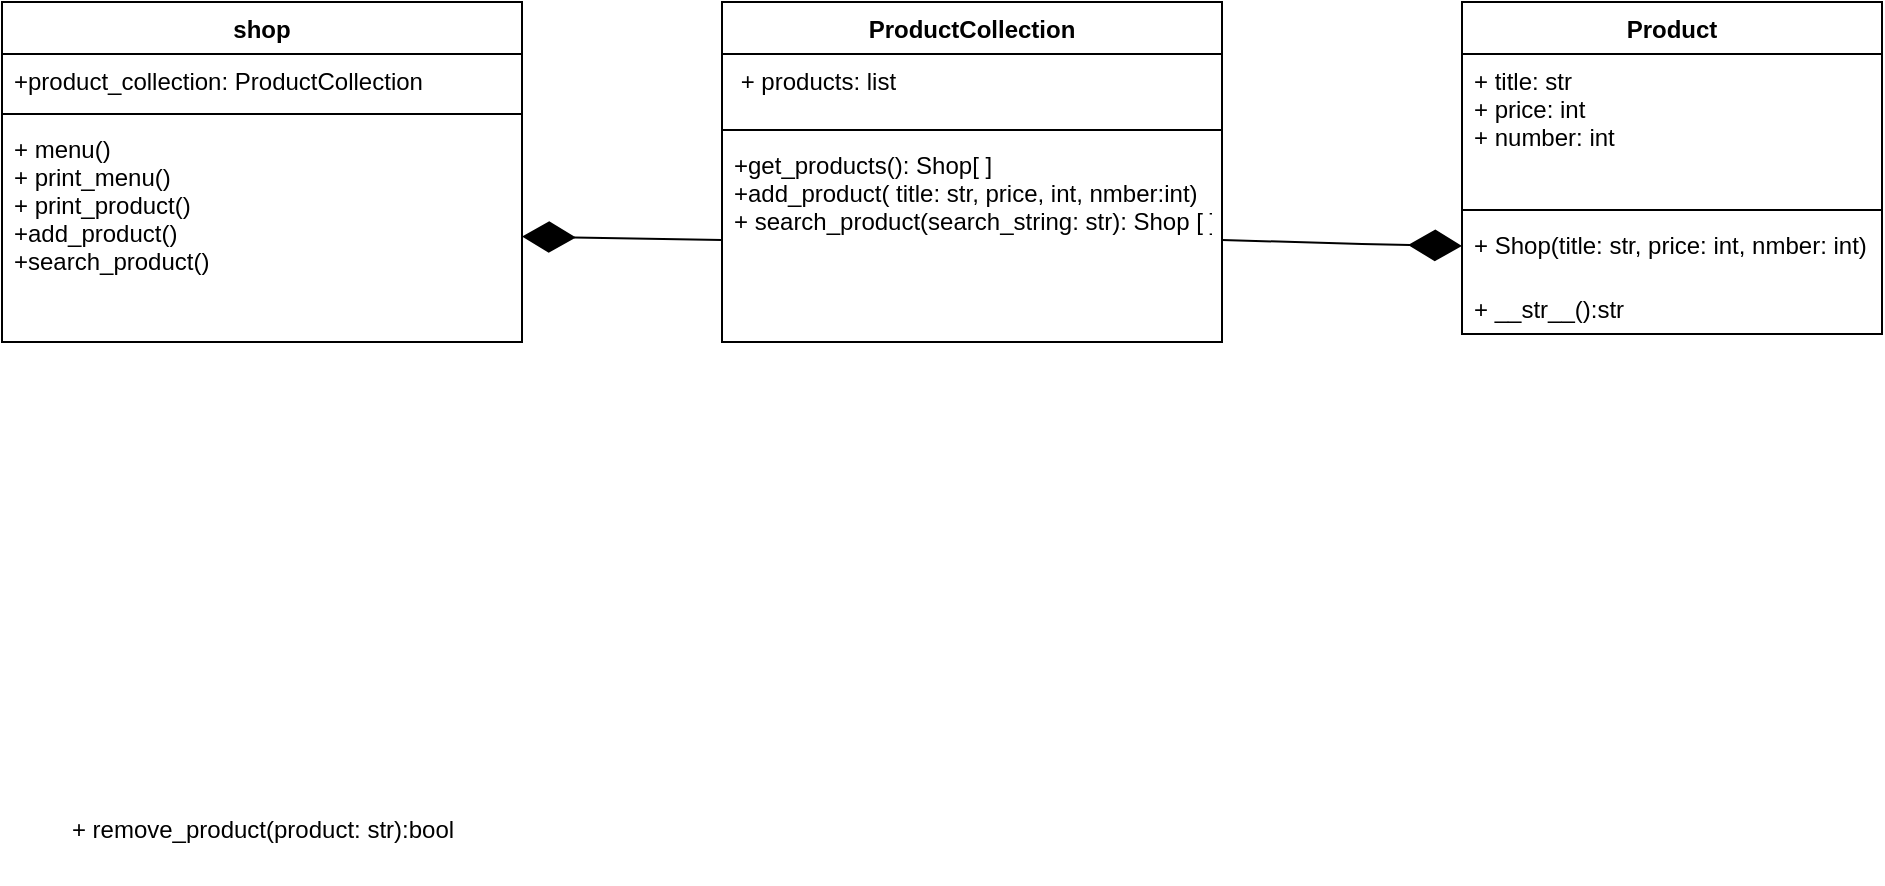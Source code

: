 <mxfile version="20.3.0" type="github">
  <diagram id="C5RBs43oDa-KdzZeNtuy" name="Page-1">
    <mxGraphModel dx="1127" dy="521" grid="1" gridSize="10" guides="1" tooltips="1" connect="1" arrows="1" fold="1" page="1" pageScale="1" pageWidth="827" pageHeight="1169" math="0" shadow="0">
      <root>
        <mxCell id="WIyWlLk6GJQsqaUBKTNV-0" />
        <mxCell id="WIyWlLk6GJQsqaUBKTNV-1" parent="WIyWlLk6GJQsqaUBKTNV-0" />
        <mxCell id="QsJuLYeFL6zW0loDVoHP-0" value="Product" style="swimlane;fontStyle=1;align=center;verticalAlign=top;childLayout=stackLayout;horizontal=1;startSize=26;horizontalStack=0;resizeParent=1;resizeParentMax=0;resizeLast=0;collapsible=1;marginBottom=0;" parent="WIyWlLk6GJQsqaUBKTNV-1" vertex="1">
          <mxGeometry x="800" y="209" width="210" height="166" as="geometry" />
        </mxCell>
        <mxCell id="QsJuLYeFL6zW0loDVoHP-1" value="+ title: str&#xa;+ price: int&#xa;+ number: int" style="text;strokeColor=none;fillColor=none;align=left;verticalAlign=top;spacingLeft=4;spacingRight=4;overflow=hidden;rotatable=0;points=[[0,0.5],[1,0.5]];portConstraint=eastwest;" parent="QsJuLYeFL6zW0loDVoHP-0" vertex="1">
          <mxGeometry y="26" width="210" height="74" as="geometry" />
        </mxCell>
        <mxCell id="QsJuLYeFL6zW0loDVoHP-2" value="" style="line;strokeWidth=1;fillColor=none;align=left;verticalAlign=middle;spacingTop=-1;spacingLeft=3;spacingRight=3;rotatable=0;labelPosition=right;points=[];portConstraint=eastwest;strokeColor=inherit;" parent="QsJuLYeFL6zW0loDVoHP-0" vertex="1">
          <mxGeometry y="100" width="210" height="8" as="geometry" />
        </mxCell>
        <mxCell id="QsJuLYeFL6zW0loDVoHP-4" value="+ Shop(title: str, price: int, nmber: int)" style="text;strokeColor=none;fillColor=none;align=left;verticalAlign=top;spacingLeft=4;spacingRight=4;overflow=hidden;rotatable=0;points=[[0,0.5],[1,0.5]];portConstraint=eastwest;" parent="QsJuLYeFL6zW0loDVoHP-0" vertex="1">
          <mxGeometry y="108" width="210" height="32" as="geometry" />
        </mxCell>
        <mxCell id="QsJuLYeFL6zW0loDVoHP-3" value="+ __str__():str" style="text;strokeColor=none;fillColor=none;align=left;verticalAlign=top;spacingLeft=4;spacingRight=4;overflow=hidden;rotatable=0;points=[[0,0.5],[1,0.5]];portConstraint=eastwest;" parent="QsJuLYeFL6zW0loDVoHP-0" vertex="1">
          <mxGeometry y="140" width="210" height="26" as="geometry" />
        </mxCell>
        <mxCell id="QsJuLYeFL6zW0loDVoHP-5" value="ProductCollection" style="swimlane;fontStyle=1;align=center;verticalAlign=top;childLayout=stackLayout;horizontal=1;startSize=26;horizontalStack=0;resizeParent=1;resizeParentMax=0;resizeLast=0;collapsible=1;marginBottom=0;" parent="WIyWlLk6GJQsqaUBKTNV-1" vertex="1">
          <mxGeometry x="430" y="209" width="250" height="170" as="geometry" />
        </mxCell>
        <mxCell id="QsJuLYeFL6zW0loDVoHP-6" value=" + products: list " style="text;strokeColor=none;fillColor=none;align=left;verticalAlign=top;spacingLeft=4;spacingRight=4;overflow=hidden;rotatable=0;points=[[0,0.5],[1,0.5]];portConstraint=eastwest;" parent="QsJuLYeFL6zW0loDVoHP-5" vertex="1">
          <mxGeometry y="26" width="250" height="34" as="geometry" />
        </mxCell>
        <mxCell id="QsJuLYeFL6zW0loDVoHP-7" value="" style="line;strokeWidth=1;fillColor=none;align=left;verticalAlign=middle;spacingTop=-1;spacingLeft=3;spacingRight=3;rotatable=0;labelPosition=right;points=[];portConstraint=eastwest;strokeColor=inherit;" parent="QsJuLYeFL6zW0loDVoHP-5" vertex="1">
          <mxGeometry y="60" width="250" height="8" as="geometry" />
        </mxCell>
        <mxCell id="QsJuLYeFL6zW0loDVoHP-8" value="+get_products(): Shop[ ]&#xa;+add_product( title: str, price, int, nmber:int)&#xa;+ search_product(search_string: str): Shop [ ]&#xa;" style="text;strokeColor=none;fillColor=none;align=left;verticalAlign=top;spacingLeft=4;spacingRight=4;overflow=hidden;rotatable=0;points=[[0,0.5],[1,0.5]];portConstraint=eastwest;" parent="QsJuLYeFL6zW0loDVoHP-5" vertex="1">
          <mxGeometry y="68" width="250" height="102" as="geometry" />
        </mxCell>
        <mxCell id="QsJuLYeFL6zW0loDVoHP-9" value="shop" style="swimlane;fontStyle=1;align=center;verticalAlign=top;childLayout=stackLayout;horizontal=1;startSize=26;horizontalStack=0;resizeParent=1;resizeParentMax=0;resizeLast=0;collapsible=1;marginBottom=0;" parent="WIyWlLk6GJQsqaUBKTNV-1" vertex="1">
          <mxGeometry x="70" y="209" width="260" height="170" as="geometry" />
        </mxCell>
        <mxCell id="QsJuLYeFL6zW0loDVoHP-10" value="+product_collection: ProductCollection&#xa;" style="text;strokeColor=none;fillColor=none;align=left;verticalAlign=top;spacingLeft=4;spacingRight=4;overflow=hidden;rotatable=0;points=[[0,0.5],[1,0.5]];portConstraint=eastwest;" parent="QsJuLYeFL6zW0loDVoHP-9" vertex="1">
          <mxGeometry y="26" width="260" height="26" as="geometry" />
        </mxCell>
        <mxCell id="QsJuLYeFL6zW0loDVoHP-11" value="" style="line;strokeWidth=1;fillColor=none;align=left;verticalAlign=middle;spacingTop=-1;spacingLeft=3;spacingRight=3;rotatable=0;labelPosition=right;points=[];portConstraint=eastwest;strokeColor=inherit;" parent="QsJuLYeFL6zW0loDVoHP-9" vertex="1">
          <mxGeometry y="52" width="260" height="8" as="geometry" />
        </mxCell>
        <mxCell id="QsJuLYeFL6zW0loDVoHP-12" value="+ menu()&#xa;+ print_menu()&#xa;+ print_product()&#xa;+add_product()&#xa;+search_product()&#xa;" style="text;strokeColor=none;fillColor=none;align=left;verticalAlign=top;spacingLeft=4;spacingRight=4;overflow=hidden;rotatable=0;points=[[0,0.5],[1,0.5]];portConstraint=eastwest;" parent="QsJuLYeFL6zW0loDVoHP-9" vertex="1">
          <mxGeometry y="60" width="260" height="110" as="geometry" />
        </mxCell>
        <mxCell id="wTWxBhQJtMiUSHwC8iwK-2" value="+ remove_product(product: str):bool&lt;div style=&quot;padding: 0px; margin: 0px;&quot;&gt;&lt;br style=&quot;padding: 0px; margin: 0px; text-align: left;&quot;&gt;&lt;/div&gt;" style="text;html=1;align=center;verticalAlign=middle;resizable=0;points=[];autosize=1;strokeColor=none;fillColor=none;" vertex="1" parent="WIyWlLk6GJQsqaUBKTNV-1">
          <mxGeometry x="95" y="610" width="210" height="40" as="geometry" />
        </mxCell>
        <mxCell id="wTWxBhQJtMiUSHwC8iwK-25" value="&lt;div style=&quot;color: rgb(212, 212, 212); background-color: rgb(30, 30, 30); font-family: Menlo, Monaco, &amp;quot;Courier New&amp;quot;, monospace; line-height: 18px;&quot;&gt;&lt;br&gt;&lt;/div&gt;" style="text;html=1;align=center;verticalAlign=middle;resizable=0;points=[];autosize=1;strokeColor=none;fillColor=none;" vertex="1" parent="WIyWlLk6GJQsqaUBKTNV-1">
          <mxGeometry x="160" y="415" width="20" height="30" as="geometry" />
        </mxCell>
        <mxCell id="wTWxBhQJtMiUSHwC8iwK-33" value="" style="endArrow=diamondThin;endFill=1;endSize=24;html=1;rounded=0;exitX=0;exitY=0.5;exitDx=0;exitDy=0;" edge="1" parent="WIyWlLk6GJQsqaUBKTNV-1" source="QsJuLYeFL6zW0loDVoHP-8" target="QsJuLYeFL6zW0loDVoHP-12">
          <mxGeometry width="160" relative="1" as="geometry">
            <mxPoint x="490" y="350" as="sourcePoint" />
            <mxPoint x="650" y="350" as="targetPoint" />
          </mxGeometry>
        </mxCell>
        <mxCell id="wTWxBhQJtMiUSHwC8iwK-37" value="" style="endArrow=diamondThin;endFill=1;endSize=24;html=1;rounded=0;exitX=1;exitY=0.5;exitDx=0;exitDy=0;" edge="1" parent="WIyWlLk6GJQsqaUBKTNV-1" source="QsJuLYeFL6zW0loDVoHP-8" target="QsJuLYeFL6zW0loDVoHP-4">
          <mxGeometry width="160" relative="1" as="geometry">
            <mxPoint x="440" y="338" as="sourcePoint" />
            <mxPoint x="340" y="336.261" as="targetPoint" />
            <Array as="points">
              <mxPoint x="750" y="330" />
            </Array>
          </mxGeometry>
        </mxCell>
      </root>
    </mxGraphModel>
  </diagram>
</mxfile>
